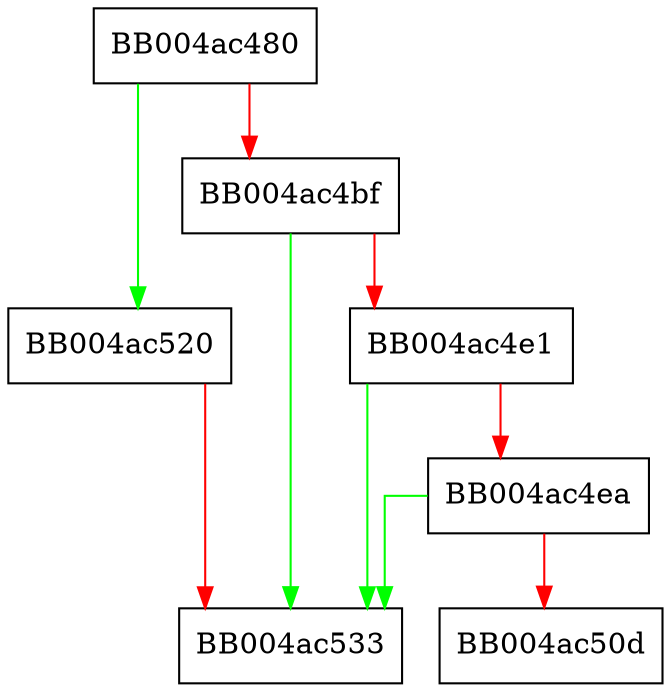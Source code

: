 digraph xso_sstream_append {
  node [shape="box"];
  graph [splines=ortho];
  BB004ac480 -> BB004ac520 [color="green"];
  BB004ac480 -> BB004ac4bf [color="red"];
  BB004ac4bf -> BB004ac533 [color="green"];
  BB004ac4bf -> BB004ac4e1 [color="red"];
  BB004ac4e1 -> BB004ac533 [color="green"];
  BB004ac4e1 -> BB004ac4ea [color="red"];
  BB004ac4ea -> BB004ac533 [color="green"];
  BB004ac4ea -> BB004ac50d [color="red"];
  BB004ac520 -> BB004ac533 [color="red"];
}